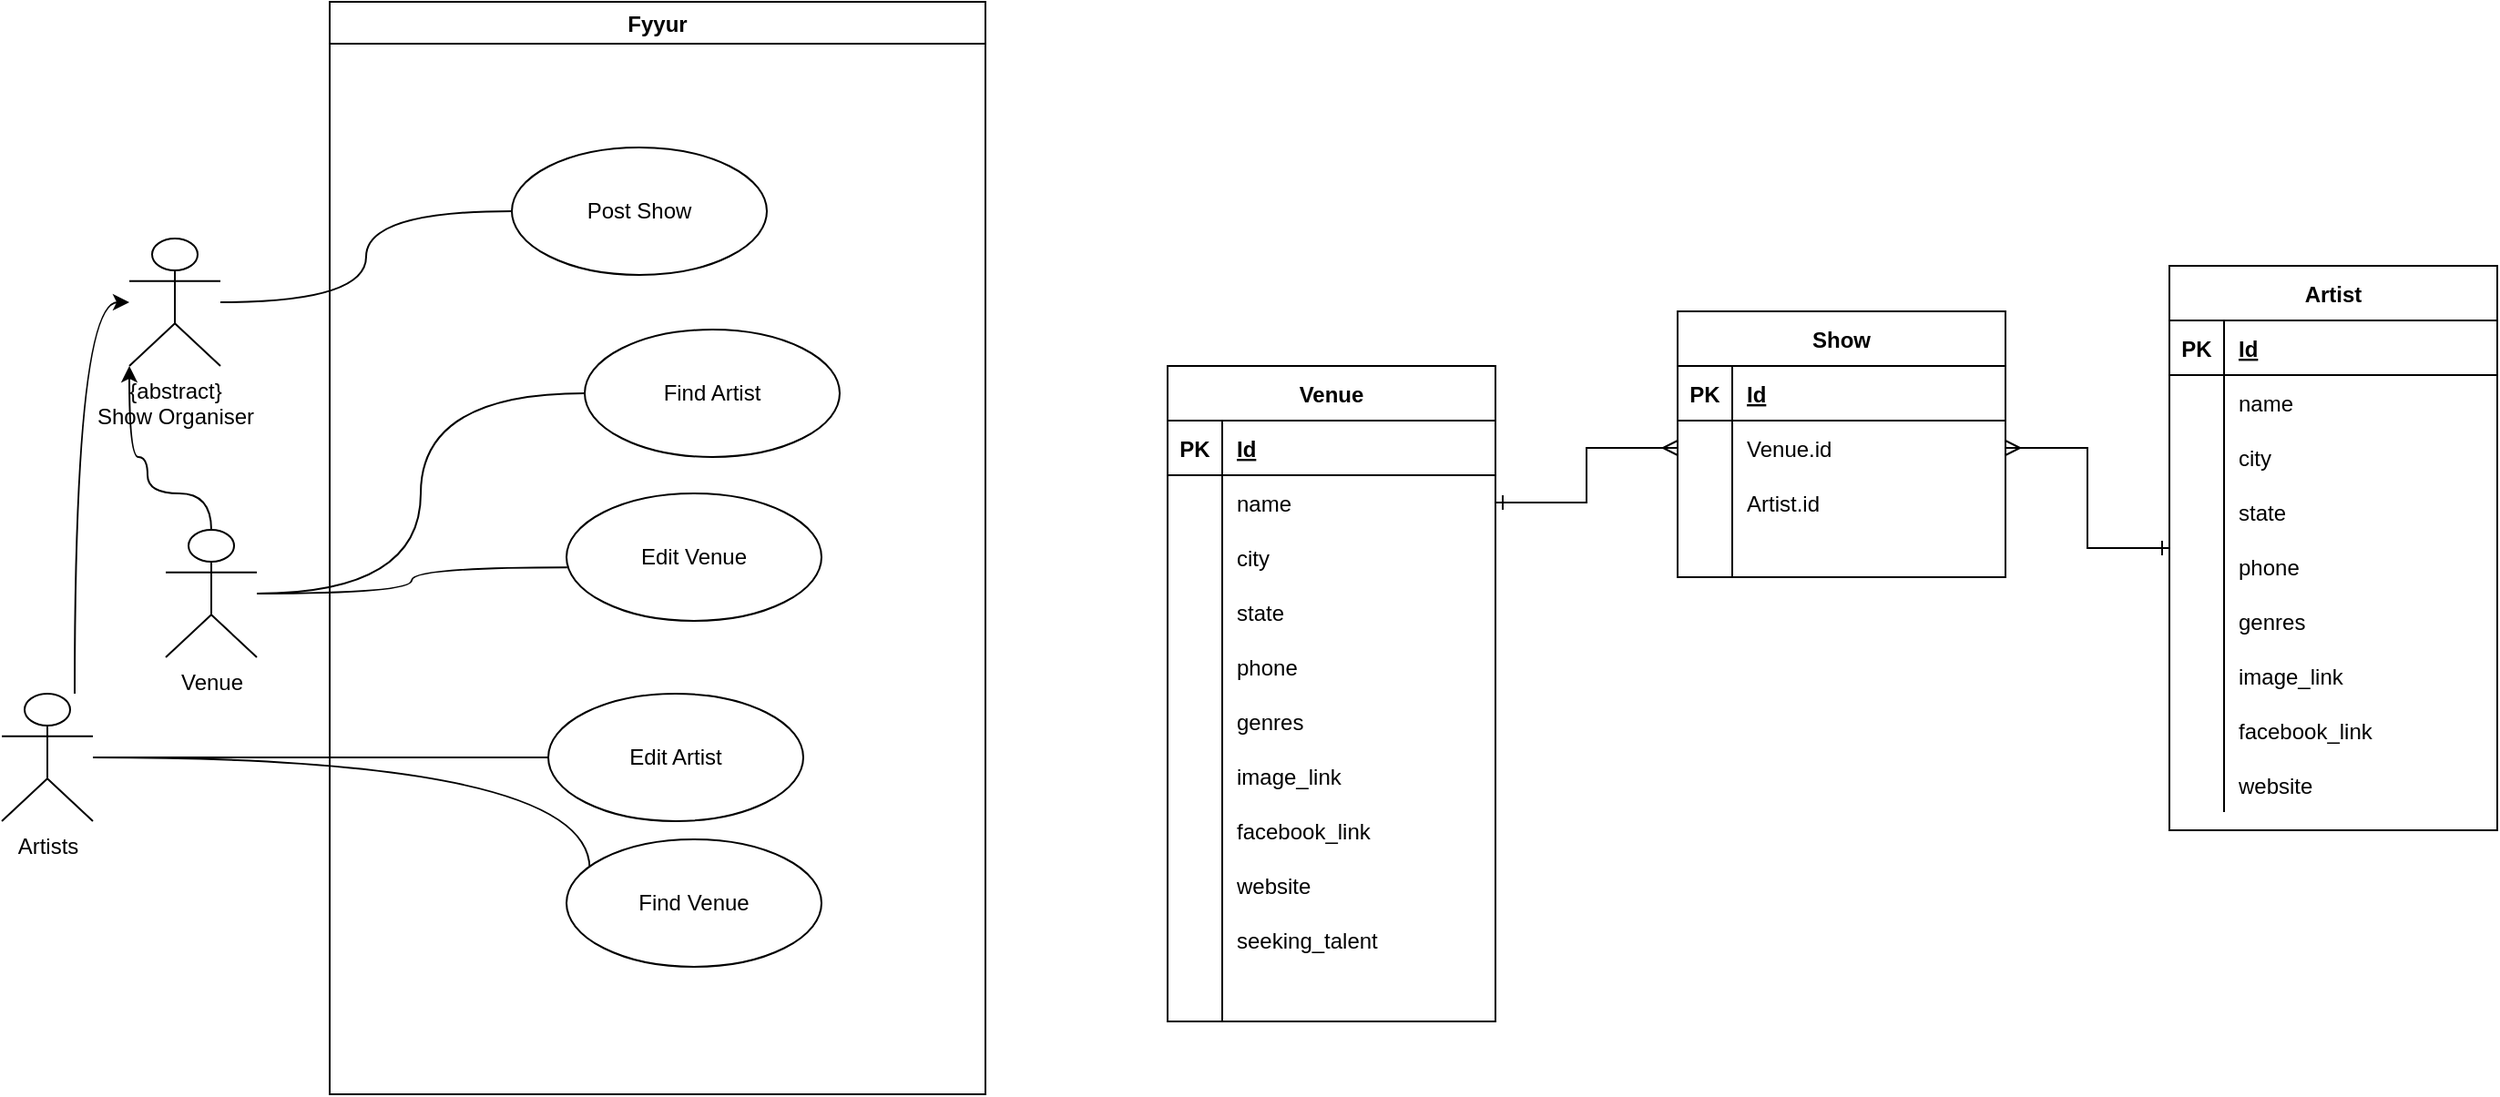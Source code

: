 <mxfile version="20.3.0" type="device"><diagram id="CXfiCc26IaLeMw2dWApt" name="Page-1"><mxGraphModel dx="1451" dy="1057" grid="1" gridSize="10" guides="1" tooltips="1" connect="1" arrows="1" fold="1" page="1" pageScale="1" pageWidth="3300" pageHeight="4681" math="0" shadow="0"><root><mxCell id="0"/><mxCell id="1" parent="0"/><mxCell id="yxceGXkE9POWL_evO1Cg-15" style="edgeStyle=orthogonalEdgeStyle;curved=1;orthogonalLoop=1;jettySize=auto;html=1;entryX=0.091;entryY=0.229;entryDx=0;entryDy=0;entryPerimeter=0;endArrow=none;endFill=0;" edge="1" parent="1" source="yxceGXkE9POWL_evO1Cg-1" target="yxceGXkE9POWL_evO1Cg-10"><mxGeometry relative="1" as="geometry"/></mxCell><mxCell id="yxceGXkE9POWL_evO1Cg-18" style="edgeStyle=orthogonalEdgeStyle;curved=1;orthogonalLoop=1;jettySize=auto;html=1;endArrow=classic;endFill=1;" edge="1" parent="1" source="yxceGXkE9POWL_evO1Cg-1" target="yxceGXkE9POWL_evO1Cg-16"><mxGeometry relative="1" as="geometry"><Array as="points"><mxPoint x="140" y="225"/></Array></mxGeometry></mxCell><mxCell id="yxceGXkE9POWL_evO1Cg-21" style="edgeStyle=orthogonalEdgeStyle;curved=1;orthogonalLoop=1;jettySize=auto;html=1;endArrow=none;endFill=0;" edge="1" parent="1" source="yxceGXkE9POWL_evO1Cg-1" target="yxceGXkE9POWL_evO1Cg-20"><mxGeometry relative="1" as="geometry"/></mxCell><mxCell id="yxceGXkE9POWL_evO1Cg-1" value="Artists" style="shape=umlActor;verticalLabelPosition=bottom;verticalAlign=top;html=1;outlineConnect=0;" vertex="1" parent="1"><mxGeometry x="100" y="440" width="50" height="70" as="geometry"/></mxCell><mxCell id="yxceGXkE9POWL_evO1Cg-3" value="Fyyur" style="swimlane;" vertex="1" parent="1"><mxGeometry x="280" y="60" width="360" height="600" as="geometry"/></mxCell><mxCell id="yxceGXkE9POWL_evO1Cg-11" value="Post Show" style="ellipse;whiteSpace=wrap;html=1;" vertex="1" parent="yxceGXkE9POWL_evO1Cg-3"><mxGeometry x="100" y="80" width="140" height="70" as="geometry"/></mxCell><mxCell id="yxceGXkE9POWL_evO1Cg-10" value="Find Venue" style="ellipse;whiteSpace=wrap;html=1;" vertex="1" parent="yxceGXkE9POWL_evO1Cg-3"><mxGeometry x="130" y="460" width="140" height="70" as="geometry"/></mxCell><mxCell id="yxceGXkE9POWL_evO1Cg-5" value="Find Artist" style="ellipse;whiteSpace=wrap;html=1;" vertex="1" parent="yxceGXkE9POWL_evO1Cg-3"><mxGeometry x="140" y="180" width="140" height="70" as="geometry"/></mxCell><mxCell id="yxceGXkE9POWL_evO1Cg-22" value="Edit Venue" style="ellipse;whiteSpace=wrap;html=1;" vertex="1" parent="yxceGXkE9POWL_evO1Cg-3"><mxGeometry x="130" y="270" width="140" height="70" as="geometry"/></mxCell><mxCell id="yxceGXkE9POWL_evO1Cg-12" style="edgeStyle=orthogonalEdgeStyle;orthogonalLoop=1;jettySize=auto;html=1;exitX=1;exitY=1;exitDx=0;exitDy=0;exitPerimeter=0;strokeColor=none;curved=1;endArrow=none;endFill=0;" edge="1" parent="1" source="yxceGXkE9POWL_evO1Cg-7" target="yxceGXkE9POWL_evO1Cg-11"><mxGeometry relative="1" as="geometry"/></mxCell><mxCell id="yxceGXkE9POWL_evO1Cg-14" style="edgeStyle=orthogonalEdgeStyle;curved=1;orthogonalLoop=1;jettySize=auto;html=1;entryX=0;entryY=0.5;entryDx=0;entryDy=0;endArrow=none;endFill=0;" edge="1" parent="1" source="yxceGXkE9POWL_evO1Cg-7" target="yxceGXkE9POWL_evO1Cg-5"><mxGeometry relative="1" as="geometry"/></mxCell><mxCell id="yxceGXkE9POWL_evO1Cg-17" style="edgeStyle=orthogonalEdgeStyle;curved=1;orthogonalLoop=1;jettySize=auto;html=1;endArrow=classic;endFill=1;entryX=0;entryY=1;entryDx=0;entryDy=0;entryPerimeter=0;" edge="1" parent="1" source="yxceGXkE9POWL_evO1Cg-7" target="yxceGXkE9POWL_evO1Cg-16"><mxGeometry relative="1" as="geometry"><Array as="points"><mxPoint x="180" y="330"/><mxPoint x="180" y="310"/><mxPoint x="170" y="310"/></Array></mxGeometry></mxCell><mxCell id="yxceGXkE9POWL_evO1Cg-23" style="edgeStyle=orthogonalEdgeStyle;curved=1;orthogonalLoop=1;jettySize=auto;html=1;entryX=0.003;entryY=0.58;entryDx=0;entryDy=0;entryPerimeter=0;endArrow=none;endFill=0;" edge="1" parent="1" source="yxceGXkE9POWL_evO1Cg-7" target="yxceGXkE9POWL_evO1Cg-22"><mxGeometry relative="1" as="geometry"/></mxCell><mxCell id="yxceGXkE9POWL_evO1Cg-7" value="Venue" style="shape=umlActor;verticalLabelPosition=bottom;verticalAlign=top;html=1;outlineConnect=0;" vertex="1" parent="1"><mxGeometry x="190" y="350" width="50" height="70" as="geometry"/></mxCell><mxCell id="yxceGXkE9POWL_evO1Cg-19" style="edgeStyle=orthogonalEdgeStyle;curved=1;orthogonalLoop=1;jettySize=auto;html=1;endArrow=none;endFill=0;" edge="1" parent="1" source="yxceGXkE9POWL_evO1Cg-16" target="yxceGXkE9POWL_evO1Cg-11"><mxGeometry relative="1" as="geometry"/></mxCell><mxCell id="yxceGXkE9POWL_evO1Cg-16" value="{abstract} &lt;br&gt;Show Organiser" style="shape=umlActor;verticalLabelPosition=bottom;verticalAlign=top;html=1;outlineConnect=0;" vertex="1" parent="1"><mxGeometry x="170" y="190" width="50" height="70" as="geometry"/></mxCell><mxCell id="yxceGXkE9POWL_evO1Cg-20" value="Edit Artist" style="ellipse;whiteSpace=wrap;html=1;" vertex="1" parent="1"><mxGeometry x="400" y="440" width="140" height="70" as="geometry"/></mxCell><mxCell id="yxceGXkE9POWL_evO1Cg-24" value="Venue" style="shape=table;startSize=30;container=1;collapsible=1;childLayout=tableLayout;fixedRows=1;rowLines=0;fontStyle=1;align=center;resizeLast=1;" vertex="1" parent="1"><mxGeometry x="740" y="260" width="180" height="360" as="geometry"><mxRectangle x="750" y="230" width="80" height="30" as="alternateBounds"/></mxGeometry></mxCell><mxCell id="yxceGXkE9POWL_evO1Cg-25" value="" style="shape=tableRow;horizontal=0;startSize=0;swimlaneHead=0;swimlaneBody=0;fillColor=none;collapsible=0;dropTarget=0;points=[[0,0.5],[1,0.5]];portConstraint=eastwest;top=0;left=0;right=0;bottom=1;" vertex="1" parent="yxceGXkE9POWL_evO1Cg-24"><mxGeometry y="30" width="180" height="30" as="geometry"/></mxCell><mxCell id="yxceGXkE9POWL_evO1Cg-26" value="PK" style="shape=partialRectangle;connectable=0;fillColor=none;top=0;left=0;bottom=0;right=0;fontStyle=1;overflow=hidden;" vertex="1" parent="yxceGXkE9POWL_evO1Cg-25"><mxGeometry width="30" height="30" as="geometry"><mxRectangle width="30" height="30" as="alternateBounds"/></mxGeometry></mxCell><mxCell id="yxceGXkE9POWL_evO1Cg-27" value="Id" style="shape=partialRectangle;connectable=0;fillColor=none;top=0;left=0;bottom=0;right=0;align=left;spacingLeft=6;fontStyle=5;overflow=hidden;" vertex="1" parent="yxceGXkE9POWL_evO1Cg-25"><mxGeometry x="30" width="150" height="30" as="geometry"><mxRectangle width="150" height="30" as="alternateBounds"/></mxGeometry></mxCell><mxCell id="yxceGXkE9POWL_evO1Cg-28" value="" style="shape=tableRow;horizontal=0;startSize=0;swimlaneHead=0;swimlaneBody=0;fillColor=none;collapsible=0;dropTarget=0;points=[[0,0.5],[1,0.5]];portConstraint=eastwest;top=0;left=0;right=0;bottom=0;" vertex="1" parent="yxceGXkE9POWL_evO1Cg-24"><mxGeometry y="60" width="180" height="30" as="geometry"/></mxCell><mxCell id="yxceGXkE9POWL_evO1Cg-29" value="" style="shape=partialRectangle;connectable=0;fillColor=none;top=0;left=0;bottom=0;right=0;editable=1;overflow=hidden;" vertex="1" parent="yxceGXkE9POWL_evO1Cg-28"><mxGeometry width="30" height="30" as="geometry"><mxRectangle width="30" height="30" as="alternateBounds"/></mxGeometry></mxCell><mxCell id="yxceGXkE9POWL_evO1Cg-30" value="name" style="shape=partialRectangle;connectable=0;fillColor=none;top=0;left=0;bottom=0;right=0;align=left;spacingLeft=6;overflow=hidden;" vertex="1" parent="yxceGXkE9POWL_evO1Cg-28"><mxGeometry x="30" width="150" height="30" as="geometry"><mxRectangle width="150" height="30" as="alternateBounds"/></mxGeometry></mxCell><mxCell id="yxceGXkE9POWL_evO1Cg-31" value="" style="shape=tableRow;horizontal=0;startSize=0;swimlaneHead=0;swimlaneBody=0;fillColor=none;collapsible=0;dropTarget=0;points=[[0,0.5],[1,0.5]];portConstraint=eastwest;top=0;left=0;right=0;bottom=0;" vertex="1" parent="yxceGXkE9POWL_evO1Cg-24"><mxGeometry y="90" width="180" height="30" as="geometry"/></mxCell><mxCell id="yxceGXkE9POWL_evO1Cg-32" value="" style="shape=partialRectangle;connectable=0;fillColor=none;top=0;left=0;bottom=0;right=0;editable=1;overflow=hidden;" vertex="1" parent="yxceGXkE9POWL_evO1Cg-31"><mxGeometry width="30" height="30" as="geometry"><mxRectangle width="30" height="30" as="alternateBounds"/></mxGeometry></mxCell><mxCell id="yxceGXkE9POWL_evO1Cg-33" value="city" style="shape=partialRectangle;connectable=0;fillColor=none;top=0;left=0;bottom=0;right=0;align=left;spacingLeft=6;overflow=hidden;" vertex="1" parent="yxceGXkE9POWL_evO1Cg-31"><mxGeometry x="30" width="150" height="30" as="geometry"><mxRectangle width="150" height="30" as="alternateBounds"/></mxGeometry></mxCell><mxCell id="yxceGXkE9POWL_evO1Cg-34" value="" style="shape=tableRow;horizontal=0;startSize=0;swimlaneHead=0;swimlaneBody=0;fillColor=none;collapsible=0;dropTarget=0;points=[[0,0.5],[1,0.5]];portConstraint=eastwest;top=0;left=0;right=0;bottom=0;" vertex="1" parent="yxceGXkE9POWL_evO1Cg-24"><mxGeometry y="120" width="180" height="30" as="geometry"/></mxCell><mxCell id="yxceGXkE9POWL_evO1Cg-35" value="" style="shape=partialRectangle;connectable=0;fillColor=none;top=0;left=0;bottom=0;right=0;editable=1;overflow=hidden;" vertex="1" parent="yxceGXkE9POWL_evO1Cg-34"><mxGeometry width="30" height="30" as="geometry"><mxRectangle width="30" height="30" as="alternateBounds"/></mxGeometry></mxCell><mxCell id="yxceGXkE9POWL_evO1Cg-36" value="state" style="shape=partialRectangle;connectable=0;fillColor=none;top=0;left=0;bottom=0;right=0;align=left;spacingLeft=6;overflow=hidden;" vertex="1" parent="yxceGXkE9POWL_evO1Cg-34"><mxGeometry x="30" width="150" height="30" as="geometry"><mxRectangle width="150" height="30" as="alternateBounds"/></mxGeometry></mxCell><mxCell id="yxceGXkE9POWL_evO1Cg-66" value="" style="shape=tableRow;horizontal=0;startSize=0;swimlaneHead=0;swimlaneBody=0;fillColor=none;collapsible=0;dropTarget=0;points=[[0,0.5],[1,0.5]];portConstraint=eastwest;top=0;left=0;right=0;bottom=0;" vertex="1" parent="yxceGXkE9POWL_evO1Cg-24"><mxGeometry y="150" width="180" height="30" as="geometry"/></mxCell><mxCell id="yxceGXkE9POWL_evO1Cg-67" value="" style="shape=partialRectangle;connectable=0;fillColor=none;top=0;left=0;bottom=0;right=0;editable=1;overflow=hidden;" vertex="1" parent="yxceGXkE9POWL_evO1Cg-66"><mxGeometry width="30" height="30" as="geometry"><mxRectangle width="30" height="30" as="alternateBounds"/></mxGeometry></mxCell><mxCell id="yxceGXkE9POWL_evO1Cg-68" value="phone" style="shape=partialRectangle;connectable=0;fillColor=none;top=0;left=0;bottom=0;right=0;align=left;spacingLeft=6;overflow=hidden;" vertex="1" parent="yxceGXkE9POWL_evO1Cg-66"><mxGeometry x="30" width="150" height="30" as="geometry"><mxRectangle width="150" height="30" as="alternateBounds"/></mxGeometry></mxCell><mxCell id="yxceGXkE9POWL_evO1Cg-69" value="" style="shape=tableRow;horizontal=0;startSize=0;swimlaneHead=0;swimlaneBody=0;fillColor=none;collapsible=0;dropTarget=0;points=[[0,0.5],[1,0.5]];portConstraint=eastwest;top=0;left=0;right=0;bottom=0;" vertex="1" parent="yxceGXkE9POWL_evO1Cg-24"><mxGeometry y="180" width="180" height="30" as="geometry"/></mxCell><mxCell id="yxceGXkE9POWL_evO1Cg-70" value="" style="shape=partialRectangle;connectable=0;fillColor=none;top=0;left=0;bottom=0;right=0;editable=1;overflow=hidden;" vertex="1" parent="yxceGXkE9POWL_evO1Cg-69"><mxGeometry width="30" height="30" as="geometry"><mxRectangle width="30" height="30" as="alternateBounds"/></mxGeometry></mxCell><mxCell id="yxceGXkE9POWL_evO1Cg-71" value="genres" style="shape=partialRectangle;connectable=0;fillColor=none;top=0;left=0;bottom=0;right=0;align=left;spacingLeft=6;overflow=hidden;" vertex="1" parent="yxceGXkE9POWL_evO1Cg-69"><mxGeometry x="30" width="150" height="30" as="geometry"><mxRectangle width="150" height="30" as="alternateBounds"/></mxGeometry></mxCell><mxCell id="yxceGXkE9POWL_evO1Cg-72" value="" style="shape=tableRow;horizontal=0;startSize=0;swimlaneHead=0;swimlaneBody=0;fillColor=none;collapsible=0;dropTarget=0;points=[[0,0.5],[1,0.5]];portConstraint=eastwest;top=0;left=0;right=0;bottom=0;" vertex="1" parent="yxceGXkE9POWL_evO1Cg-24"><mxGeometry y="210" width="180" height="30" as="geometry"/></mxCell><mxCell id="yxceGXkE9POWL_evO1Cg-73" value="" style="shape=partialRectangle;connectable=0;fillColor=none;top=0;left=0;bottom=0;right=0;editable=1;overflow=hidden;" vertex="1" parent="yxceGXkE9POWL_evO1Cg-72"><mxGeometry width="30" height="30" as="geometry"><mxRectangle width="30" height="30" as="alternateBounds"/></mxGeometry></mxCell><mxCell id="yxceGXkE9POWL_evO1Cg-74" value="image_link" style="shape=partialRectangle;connectable=0;fillColor=none;top=0;left=0;bottom=0;right=0;align=left;spacingLeft=6;overflow=hidden;" vertex="1" parent="yxceGXkE9POWL_evO1Cg-72"><mxGeometry x="30" width="150" height="30" as="geometry"><mxRectangle width="150" height="30" as="alternateBounds"/></mxGeometry></mxCell><mxCell id="yxceGXkE9POWL_evO1Cg-75" value="" style="shape=tableRow;horizontal=0;startSize=0;swimlaneHead=0;swimlaneBody=0;fillColor=none;collapsible=0;dropTarget=0;points=[[0,0.5],[1,0.5]];portConstraint=eastwest;top=0;left=0;right=0;bottom=0;" vertex="1" parent="yxceGXkE9POWL_evO1Cg-24"><mxGeometry y="240" width="180" height="30" as="geometry"/></mxCell><mxCell id="yxceGXkE9POWL_evO1Cg-76" value="" style="shape=partialRectangle;connectable=0;fillColor=none;top=0;left=0;bottom=0;right=0;editable=1;overflow=hidden;" vertex="1" parent="yxceGXkE9POWL_evO1Cg-75"><mxGeometry width="30" height="30" as="geometry"><mxRectangle width="30" height="30" as="alternateBounds"/></mxGeometry></mxCell><mxCell id="yxceGXkE9POWL_evO1Cg-77" value="facebook_link" style="shape=partialRectangle;connectable=0;fillColor=none;top=0;left=0;bottom=0;right=0;align=left;spacingLeft=6;overflow=hidden;" vertex="1" parent="yxceGXkE9POWL_evO1Cg-75"><mxGeometry x="30" width="150" height="30" as="geometry"><mxRectangle width="150" height="30" as="alternateBounds"/></mxGeometry></mxCell><mxCell id="yxceGXkE9POWL_evO1Cg-103" value="" style="shape=tableRow;horizontal=0;startSize=0;swimlaneHead=0;swimlaneBody=0;fillColor=none;collapsible=0;dropTarget=0;points=[[0,0.5],[1,0.5]];portConstraint=eastwest;top=0;left=0;right=0;bottom=0;" vertex="1" parent="yxceGXkE9POWL_evO1Cg-24"><mxGeometry y="270" width="180" height="30" as="geometry"/></mxCell><mxCell id="yxceGXkE9POWL_evO1Cg-104" value="" style="shape=partialRectangle;connectable=0;fillColor=none;top=0;left=0;bottom=0;right=0;editable=1;overflow=hidden;" vertex="1" parent="yxceGXkE9POWL_evO1Cg-103"><mxGeometry width="30" height="30" as="geometry"><mxRectangle width="30" height="30" as="alternateBounds"/></mxGeometry></mxCell><mxCell id="yxceGXkE9POWL_evO1Cg-105" value="website" style="shape=partialRectangle;connectable=0;fillColor=none;top=0;left=0;bottom=0;right=0;align=left;spacingLeft=6;overflow=hidden;" vertex="1" parent="yxceGXkE9POWL_evO1Cg-103"><mxGeometry x="30" width="150" height="30" as="geometry"><mxRectangle width="150" height="30" as="alternateBounds"/></mxGeometry></mxCell><mxCell id="yxceGXkE9POWL_evO1Cg-149" value="" style="shape=tableRow;horizontal=0;startSize=0;swimlaneHead=0;swimlaneBody=0;fillColor=none;collapsible=0;dropTarget=0;points=[[0,0.5],[1,0.5]];portConstraint=eastwest;top=0;left=0;right=0;bottom=0;" vertex="1" parent="yxceGXkE9POWL_evO1Cg-24"><mxGeometry y="300" width="180" height="30" as="geometry"/></mxCell><mxCell id="yxceGXkE9POWL_evO1Cg-150" value="" style="shape=partialRectangle;connectable=0;fillColor=none;top=0;left=0;bottom=0;right=0;editable=1;overflow=hidden;" vertex="1" parent="yxceGXkE9POWL_evO1Cg-149"><mxGeometry width="30" height="30" as="geometry"><mxRectangle width="30" height="30" as="alternateBounds"/></mxGeometry></mxCell><mxCell id="yxceGXkE9POWL_evO1Cg-151" value="seeking_talent" style="shape=partialRectangle;connectable=0;fillColor=none;top=0;left=0;bottom=0;right=0;align=left;spacingLeft=6;overflow=hidden;" vertex="1" parent="yxceGXkE9POWL_evO1Cg-149"><mxGeometry x="30" width="150" height="30" as="geometry"><mxRectangle width="150" height="30" as="alternateBounds"/></mxGeometry></mxCell><mxCell id="yxceGXkE9POWL_evO1Cg-106" value="" style="shape=tableRow;horizontal=0;startSize=0;swimlaneHead=0;swimlaneBody=0;fillColor=none;collapsible=0;dropTarget=0;points=[[0,0.5],[1,0.5]];portConstraint=eastwest;top=0;left=0;right=0;bottom=0;" vertex="1" parent="yxceGXkE9POWL_evO1Cg-24"><mxGeometry y="330" width="180" height="30" as="geometry"/></mxCell><mxCell id="yxceGXkE9POWL_evO1Cg-107" value="" style="shape=partialRectangle;connectable=0;fillColor=none;top=0;left=0;bottom=0;right=0;editable=1;overflow=hidden;" vertex="1" parent="yxceGXkE9POWL_evO1Cg-106"><mxGeometry width="30" height="30" as="geometry"><mxRectangle width="30" height="30" as="alternateBounds"/></mxGeometry></mxCell><mxCell id="yxceGXkE9POWL_evO1Cg-108" value="" style="shape=partialRectangle;connectable=0;fillColor=none;top=0;left=0;bottom=0;right=0;align=left;spacingLeft=6;overflow=hidden;" vertex="1" parent="yxceGXkE9POWL_evO1Cg-106"><mxGeometry x="30" width="150" height="30" as="geometry"><mxRectangle width="150" height="30" as="alternateBounds"/></mxGeometry></mxCell><mxCell id="yxceGXkE9POWL_evO1Cg-63" style="edgeStyle=orthogonalEdgeStyle;rounded=0;orthogonalLoop=1;jettySize=auto;html=1;entryX=1;entryY=0.5;entryDx=0;entryDy=0;endArrow=ERmany;endFill=0;startArrow=ERone;startFill=0;" edge="1" parent="1" source="yxceGXkE9POWL_evO1Cg-37" target="yxceGXkE9POWL_evO1Cg-54"><mxGeometry relative="1" as="geometry"/></mxCell><mxCell id="yxceGXkE9POWL_evO1Cg-37" value="Artist" style="shape=table;startSize=30;container=1;collapsible=1;childLayout=tableLayout;fixedRows=1;rowLines=0;fontStyle=1;align=center;resizeLast=1;" vertex="1" parent="1"><mxGeometry x="1290" y="205" width="180" height="310" as="geometry"/></mxCell><mxCell id="yxceGXkE9POWL_evO1Cg-38" value="" style="shape=tableRow;horizontal=0;startSize=0;swimlaneHead=0;swimlaneBody=0;fillColor=none;collapsible=0;dropTarget=0;points=[[0,0.5],[1,0.5]];portConstraint=eastwest;top=0;left=0;right=0;bottom=1;" vertex="1" parent="yxceGXkE9POWL_evO1Cg-37"><mxGeometry y="30" width="180" height="30" as="geometry"/></mxCell><mxCell id="yxceGXkE9POWL_evO1Cg-39" value="PK" style="shape=partialRectangle;connectable=0;fillColor=none;top=0;left=0;bottom=0;right=0;fontStyle=1;overflow=hidden;" vertex="1" parent="yxceGXkE9POWL_evO1Cg-38"><mxGeometry width="30" height="30" as="geometry"><mxRectangle width="30" height="30" as="alternateBounds"/></mxGeometry></mxCell><mxCell id="yxceGXkE9POWL_evO1Cg-40" value="Id" style="shape=partialRectangle;connectable=0;fillColor=none;top=0;left=0;bottom=0;right=0;align=left;spacingLeft=6;fontStyle=5;overflow=hidden;" vertex="1" parent="yxceGXkE9POWL_evO1Cg-38"><mxGeometry x="30" width="150" height="30" as="geometry"><mxRectangle width="150" height="30" as="alternateBounds"/></mxGeometry></mxCell><mxCell id="yxceGXkE9POWL_evO1Cg-41" value="" style="shape=tableRow;horizontal=0;startSize=0;swimlaneHead=0;swimlaneBody=0;fillColor=none;collapsible=0;dropTarget=0;points=[[0,0.5],[1,0.5]];portConstraint=eastwest;top=0;left=0;right=0;bottom=0;" vertex="1" parent="yxceGXkE9POWL_evO1Cg-37"><mxGeometry y="60" width="180" height="30" as="geometry"/></mxCell><mxCell id="yxceGXkE9POWL_evO1Cg-42" value="" style="shape=partialRectangle;connectable=0;fillColor=none;top=0;left=0;bottom=0;right=0;editable=1;overflow=hidden;" vertex="1" parent="yxceGXkE9POWL_evO1Cg-41"><mxGeometry width="30" height="30" as="geometry"><mxRectangle width="30" height="30" as="alternateBounds"/></mxGeometry></mxCell><mxCell id="yxceGXkE9POWL_evO1Cg-43" value="name" style="shape=partialRectangle;connectable=0;fillColor=none;top=0;left=0;bottom=0;right=0;align=left;spacingLeft=6;overflow=hidden;" vertex="1" parent="yxceGXkE9POWL_evO1Cg-41"><mxGeometry x="30" width="150" height="30" as="geometry"><mxRectangle width="150" height="30" as="alternateBounds"/></mxGeometry></mxCell><mxCell id="yxceGXkE9POWL_evO1Cg-109" value="" style="shape=tableRow;horizontal=0;startSize=0;swimlaneHead=0;swimlaneBody=0;fillColor=none;collapsible=0;dropTarget=0;points=[[0,0.5],[1,0.5]];portConstraint=eastwest;top=0;left=0;right=0;bottom=0;" vertex="1" parent="yxceGXkE9POWL_evO1Cg-37"><mxGeometry y="90" width="180" height="30" as="geometry"/></mxCell><mxCell id="yxceGXkE9POWL_evO1Cg-110" value="" style="shape=partialRectangle;connectable=0;fillColor=none;top=0;left=0;bottom=0;right=0;editable=1;overflow=hidden;" vertex="1" parent="yxceGXkE9POWL_evO1Cg-109"><mxGeometry width="30" height="30" as="geometry"><mxRectangle width="30" height="30" as="alternateBounds"/></mxGeometry></mxCell><mxCell id="yxceGXkE9POWL_evO1Cg-111" value="city" style="shape=partialRectangle;connectable=0;fillColor=none;top=0;left=0;bottom=0;right=0;align=left;spacingLeft=6;overflow=hidden;" vertex="1" parent="yxceGXkE9POWL_evO1Cg-109"><mxGeometry x="30" width="150" height="30" as="geometry"><mxRectangle width="150" height="30" as="alternateBounds"/></mxGeometry></mxCell><mxCell id="yxceGXkE9POWL_evO1Cg-44" value="" style="shape=tableRow;horizontal=0;startSize=0;swimlaneHead=0;swimlaneBody=0;fillColor=none;collapsible=0;dropTarget=0;points=[[0,0.5],[1,0.5]];portConstraint=eastwest;top=0;left=0;right=0;bottom=0;" vertex="1" parent="yxceGXkE9POWL_evO1Cg-37"><mxGeometry y="120" width="180" height="30" as="geometry"/></mxCell><mxCell id="yxceGXkE9POWL_evO1Cg-45" value="" style="shape=partialRectangle;connectable=0;fillColor=none;top=0;left=0;bottom=0;right=0;editable=1;overflow=hidden;" vertex="1" parent="yxceGXkE9POWL_evO1Cg-44"><mxGeometry width="30" height="30" as="geometry"><mxRectangle width="30" height="30" as="alternateBounds"/></mxGeometry></mxCell><mxCell id="yxceGXkE9POWL_evO1Cg-46" value="state" style="shape=partialRectangle;connectable=0;fillColor=none;top=0;left=0;bottom=0;right=0;align=left;spacingLeft=6;overflow=hidden;" vertex="1" parent="yxceGXkE9POWL_evO1Cg-44"><mxGeometry x="30" width="150" height="30" as="geometry"><mxRectangle width="150" height="30" as="alternateBounds"/></mxGeometry></mxCell><mxCell id="yxceGXkE9POWL_evO1Cg-47" value="" style="shape=tableRow;horizontal=0;startSize=0;swimlaneHead=0;swimlaneBody=0;fillColor=none;collapsible=0;dropTarget=0;points=[[0,0.5],[1,0.5]];portConstraint=eastwest;top=0;left=0;right=0;bottom=0;" vertex="1" parent="yxceGXkE9POWL_evO1Cg-37"><mxGeometry y="150" width="180" height="30" as="geometry"/></mxCell><mxCell id="yxceGXkE9POWL_evO1Cg-48" value="" style="shape=partialRectangle;connectable=0;fillColor=none;top=0;left=0;bottom=0;right=0;editable=1;overflow=hidden;" vertex="1" parent="yxceGXkE9POWL_evO1Cg-47"><mxGeometry width="30" height="30" as="geometry"><mxRectangle width="30" height="30" as="alternateBounds"/></mxGeometry></mxCell><mxCell id="yxceGXkE9POWL_evO1Cg-49" value="phone" style="shape=partialRectangle;connectable=0;fillColor=none;top=0;left=0;bottom=0;right=0;align=left;spacingLeft=6;overflow=hidden;" vertex="1" parent="yxceGXkE9POWL_evO1Cg-47"><mxGeometry x="30" width="150" height="30" as="geometry"><mxRectangle width="150" height="30" as="alternateBounds"/></mxGeometry></mxCell><mxCell id="yxceGXkE9POWL_evO1Cg-112" value="" style="shape=tableRow;horizontal=0;startSize=0;swimlaneHead=0;swimlaneBody=0;fillColor=none;collapsible=0;dropTarget=0;points=[[0,0.5],[1,0.5]];portConstraint=eastwest;top=0;left=0;right=0;bottom=0;" vertex="1" parent="yxceGXkE9POWL_evO1Cg-37"><mxGeometry y="180" width="180" height="30" as="geometry"/></mxCell><mxCell id="yxceGXkE9POWL_evO1Cg-113" value="" style="shape=partialRectangle;connectable=0;fillColor=none;top=0;left=0;bottom=0;right=0;editable=1;overflow=hidden;" vertex="1" parent="yxceGXkE9POWL_evO1Cg-112"><mxGeometry width="30" height="30" as="geometry"><mxRectangle width="30" height="30" as="alternateBounds"/></mxGeometry></mxCell><mxCell id="yxceGXkE9POWL_evO1Cg-114" value="genres" style="shape=partialRectangle;connectable=0;fillColor=none;top=0;left=0;bottom=0;right=0;align=left;spacingLeft=6;overflow=hidden;" vertex="1" parent="yxceGXkE9POWL_evO1Cg-112"><mxGeometry x="30" width="150" height="30" as="geometry"><mxRectangle width="150" height="30" as="alternateBounds"/></mxGeometry></mxCell><mxCell id="yxceGXkE9POWL_evO1Cg-115" value="" style="shape=tableRow;horizontal=0;startSize=0;swimlaneHead=0;swimlaneBody=0;fillColor=none;collapsible=0;dropTarget=0;points=[[0,0.5],[1,0.5]];portConstraint=eastwest;top=0;left=0;right=0;bottom=0;" vertex="1" parent="yxceGXkE9POWL_evO1Cg-37"><mxGeometry y="210" width="180" height="30" as="geometry"/></mxCell><mxCell id="yxceGXkE9POWL_evO1Cg-116" value="" style="shape=partialRectangle;connectable=0;fillColor=none;top=0;left=0;bottom=0;right=0;editable=1;overflow=hidden;" vertex="1" parent="yxceGXkE9POWL_evO1Cg-115"><mxGeometry width="30" height="30" as="geometry"><mxRectangle width="30" height="30" as="alternateBounds"/></mxGeometry></mxCell><mxCell id="yxceGXkE9POWL_evO1Cg-117" value="image_link" style="shape=partialRectangle;connectable=0;fillColor=none;top=0;left=0;bottom=0;right=0;align=left;spacingLeft=6;overflow=hidden;" vertex="1" parent="yxceGXkE9POWL_evO1Cg-115"><mxGeometry x="30" width="150" height="30" as="geometry"><mxRectangle width="150" height="30" as="alternateBounds"/></mxGeometry></mxCell><mxCell id="yxceGXkE9POWL_evO1Cg-118" value="" style="shape=tableRow;horizontal=0;startSize=0;swimlaneHead=0;swimlaneBody=0;fillColor=none;collapsible=0;dropTarget=0;points=[[0,0.5],[1,0.5]];portConstraint=eastwest;top=0;left=0;right=0;bottom=0;" vertex="1" parent="yxceGXkE9POWL_evO1Cg-37"><mxGeometry y="240" width="180" height="30" as="geometry"/></mxCell><mxCell id="yxceGXkE9POWL_evO1Cg-119" value="" style="shape=partialRectangle;connectable=0;fillColor=none;top=0;left=0;bottom=0;right=0;editable=1;overflow=hidden;" vertex="1" parent="yxceGXkE9POWL_evO1Cg-118"><mxGeometry width="30" height="30" as="geometry"><mxRectangle width="30" height="30" as="alternateBounds"/></mxGeometry></mxCell><mxCell id="yxceGXkE9POWL_evO1Cg-120" value="facebook_link" style="shape=partialRectangle;connectable=0;fillColor=none;top=0;left=0;bottom=0;right=0;align=left;spacingLeft=6;overflow=hidden;" vertex="1" parent="yxceGXkE9POWL_evO1Cg-118"><mxGeometry x="30" width="150" height="30" as="geometry"><mxRectangle width="150" height="30" as="alternateBounds"/></mxGeometry></mxCell><mxCell id="yxceGXkE9POWL_evO1Cg-146" value="" style="shape=tableRow;horizontal=0;startSize=0;swimlaneHead=0;swimlaneBody=0;fillColor=none;collapsible=0;dropTarget=0;points=[[0,0.5],[1,0.5]];portConstraint=eastwest;top=0;left=0;right=0;bottom=0;" vertex="1" parent="yxceGXkE9POWL_evO1Cg-37"><mxGeometry y="270" width="180" height="30" as="geometry"/></mxCell><mxCell id="yxceGXkE9POWL_evO1Cg-147" value="" style="shape=partialRectangle;connectable=0;fillColor=none;top=0;left=0;bottom=0;right=0;editable=1;overflow=hidden;" vertex="1" parent="yxceGXkE9POWL_evO1Cg-146"><mxGeometry width="30" height="30" as="geometry"><mxRectangle width="30" height="30" as="alternateBounds"/></mxGeometry></mxCell><mxCell id="yxceGXkE9POWL_evO1Cg-148" value="website" style="shape=partialRectangle;connectable=0;fillColor=none;top=0;left=0;bottom=0;right=0;align=left;spacingLeft=6;overflow=hidden;" vertex="1" parent="yxceGXkE9POWL_evO1Cg-146"><mxGeometry x="30" width="150" height="30" as="geometry"><mxRectangle width="150" height="30" as="alternateBounds"/></mxGeometry></mxCell><mxCell id="yxceGXkE9POWL_evO1Cg-50" value="Show" style="shape=table;startSize=30;container=1;collapsible=1;childLayout=tableLayout;fixedRows=1;rowLines=0;fontStyle=1;align=center;resizeLast=1;" vertex="1" parent="1"><mxGeometry x="1020" y="230" width="180" height="146" as="geometry"/></mxCell><mxCell id="yxceGXkE9POWL_evO1Cg-51" value="" style="shape=tableRow;horizontal=0;startSize=0;swimlaneHead=0;swimlaneBody=0;fillColor=none;collapsible=0;dropTarget=0;points=[[0,0.5],[1,0.5]];portConstraint=eastwest;top=0;left=0;right=0;bottom=1;" vertex="1" parent="yxceGXkE9POWL_evO1Cg-50"><mxGeometry y="30" width="180" height="30" as="geometry"/></mxCell><mxCell id="yxceGXkE9POWL_evO1Cg-52" value="PK" style="shape=partialRectangle;connectable=0;fillColor=none;top=0;left=0;bottom=0;right=0;fontStyle=1;overflow=hidden;" vertex="1" parent="yxceGXkE9POWL_evO1Cg-51"><mxGeometry width="30.0" height="30" as="geometry"><mxRectangle width="30.0" height="30" as="alternateBounds"/></mxGeometry></mxCell><mxCell id="yxceGXkE9POWL_evO1Cg-53" value="Id" style="shape=partialRectangle;connectable=0;fillColor=none;top=0;left=0;bottom=0;right=0;align=left;spacingLeft=6;fontStyle=5;overflow=hidden;" vertex="1" parent="yxceGXkE9POWL_evO1Cg-51"><mxGeometry x="30.0" width="150.0" height="30" as="geometry"><mxRectangle width="150.0" height="30" as="alternateBounds"/></mxGeometry></mxCell><mxCell id="yxceGXkE9POWL_evO1Cg-54" value="" style="shape=tableRow;horizontal=0;startSize=0;swimlaneHead=0;swimlaneBody=0;fillColor=none;collapsible=0;dropTarget=0;points=[[0,0.5],[1,0.5]];portConstraint=eastwest;top=0;left=0;right=0;bottom=0;" vertex="1" parent="yxceGXkE9POWL_evO1Cg-50"><mxGeometry y="60" width="180" height="30" as="geometry"/></mxCell><mxCell id="yxceGXkE9POWL_evO1Cg-55" value="" style="shape=partialRectangle;connectable=0;fillColor=none;top=0;left=0;bottom=0;right=0;editable=1;overflow=hidden;" vertex="1" parent="yxceGXkE9POWL_evO1Cg-54"><mxGeometry width="30.0" height="30" as="geometry"><mxRectangle width="30.0" height="30" as="alternateBounds"/></mxGeometry></mxCell><mxCell id="yxceGXkE9POWL_evO1Cg-56" value="Venue.id" style="shape=partialRectangle;connectable=0;fillColor=none;top=0;left=0;bottom=0;right=0;align=left;spacingLeft=6;overflow=hidden;" vertex="1" parent="yxceGXkE9POWL_evO1Cg-54"><mxGeometry x="30.0" width="150.0" height="30" as="geometry"><mxRectangle width="150.0" height="30" as="alternateBounds"/></mxGeometry></mxCell><mxCell id="yxceGXkE9POWL_evO1Cg-57" value="" style="shape=tableRow;horizontal=0;startSize=0;swimlaneHead=0;swimlaneBody=0;fillColor=none;collapsible=0;dropTarget=0;points=[[0,0.5],[1,0.5]];portConstraint=eastwest;top=0;left=0;right=0;bottom=0;" vertex="1" parent="yxceGXkE9POWL_evO1Cg-50"><mxGeometry y="90" width="180" height="30" as="geometry"/></mxCell><mxCell id="yxceGXkE9POWL_evO1Cg-58" value="" style="shape=partialRectangle;connectable=0;fillColor=none;top=0;left=0;bottom=0;right=0;editable=1;overflow=hidden;" vertex="1" parent="yxceGXkE9POWL_evO1Cg-57"><mxGeometry width="30.0" height="30" as="geometry"><mxRectangle width="30.0" height="30" as="alternateBounds"/></mxGeometry></mxCell><mxCell id="yxceGXkE9POWL_evO1Cg-59" value="Artist.id" style="shape=partialRectangle;connectable=0;fillColor=none;top=0;left=0;bottom=0;right=0;align=left;spacingLeft=6;overflow=hidden;" vertex="1" parent="yxceGXkE9POWL_evO1Cg-57"><mxGeometry x="30.0" width="150.0" height="30" as="geometry"><mxRectangle width="150.0" height="30" as="alternateBounds"/></mxGeometry></mxCell><mxCell id="yxceGXkE9POWL_evO1Cg-60" value="" style="shape=tableRow;horizontal=0;startSize=0;swimlaneHead=0;swimlaneBody=0;fillColor=none;collapsible=0;dropTarget=0;points=[[0,0.5],[1,0.5]];portConstraint=eastwest;top=0;left=0;right=0;bottom=0;" vertex="1" parent="yxceGXkE9POWL_evO1Cg-50"><mxGeometry y="120" width="180" height="26" as="geometry"/></mxCell><mxCell id="yxceGXkE9POWL_evO1Cg-61" value="" style="shape=partialRectangle;connectable=0;fillColor=none;top=0;left=0;bottom=0;right=0;editable=1;overflow=hidden;" vertex="1" parent="yxceGXkE9POWL_evO1Cg-60"><mxGeometry width="30.0" height="26" as="geometry"><mxRectangle width="30.0" height="26" as="alternateBounds"/></mxGeometry></mxCell><mxCell id="yxceGXkE9POWL_evO1Cg-62" value="" style="shape=partialRectangle;connectable=0;fillColor=none;top=0;left=0;bottom=0;right=0;align=left;spacingLeft=6;overflow=hidden;" vertex="1" parent="yxceGXkE9POWL_evO1Cg-60"><mxGeometry x="30.0" width="150.0" height="26" as="geometry"><mxRectangle width="150.0" height="26" as="alternateBounds"/></mxGeometry></mxCell><mxCell id="yxceGXkE9POWL_evO1Cg-64" style="edgeStyle=orthogonalEdgeStyle;rounded=0;orthogonalLoop=1;jettySize=auto;html=1;startArrow=ERone;startFill=0;endArrow=ERmany;endFill=0;" edge="1" parent="1" source="yxceGXkE9POWL_evO1Cg-28" target="yxceGXkE9POWL_evO1Cg-54"><mxGeometry relative="1" as="geometry"/></mxCell></root></mxGraphModel></diagram></mxfile>